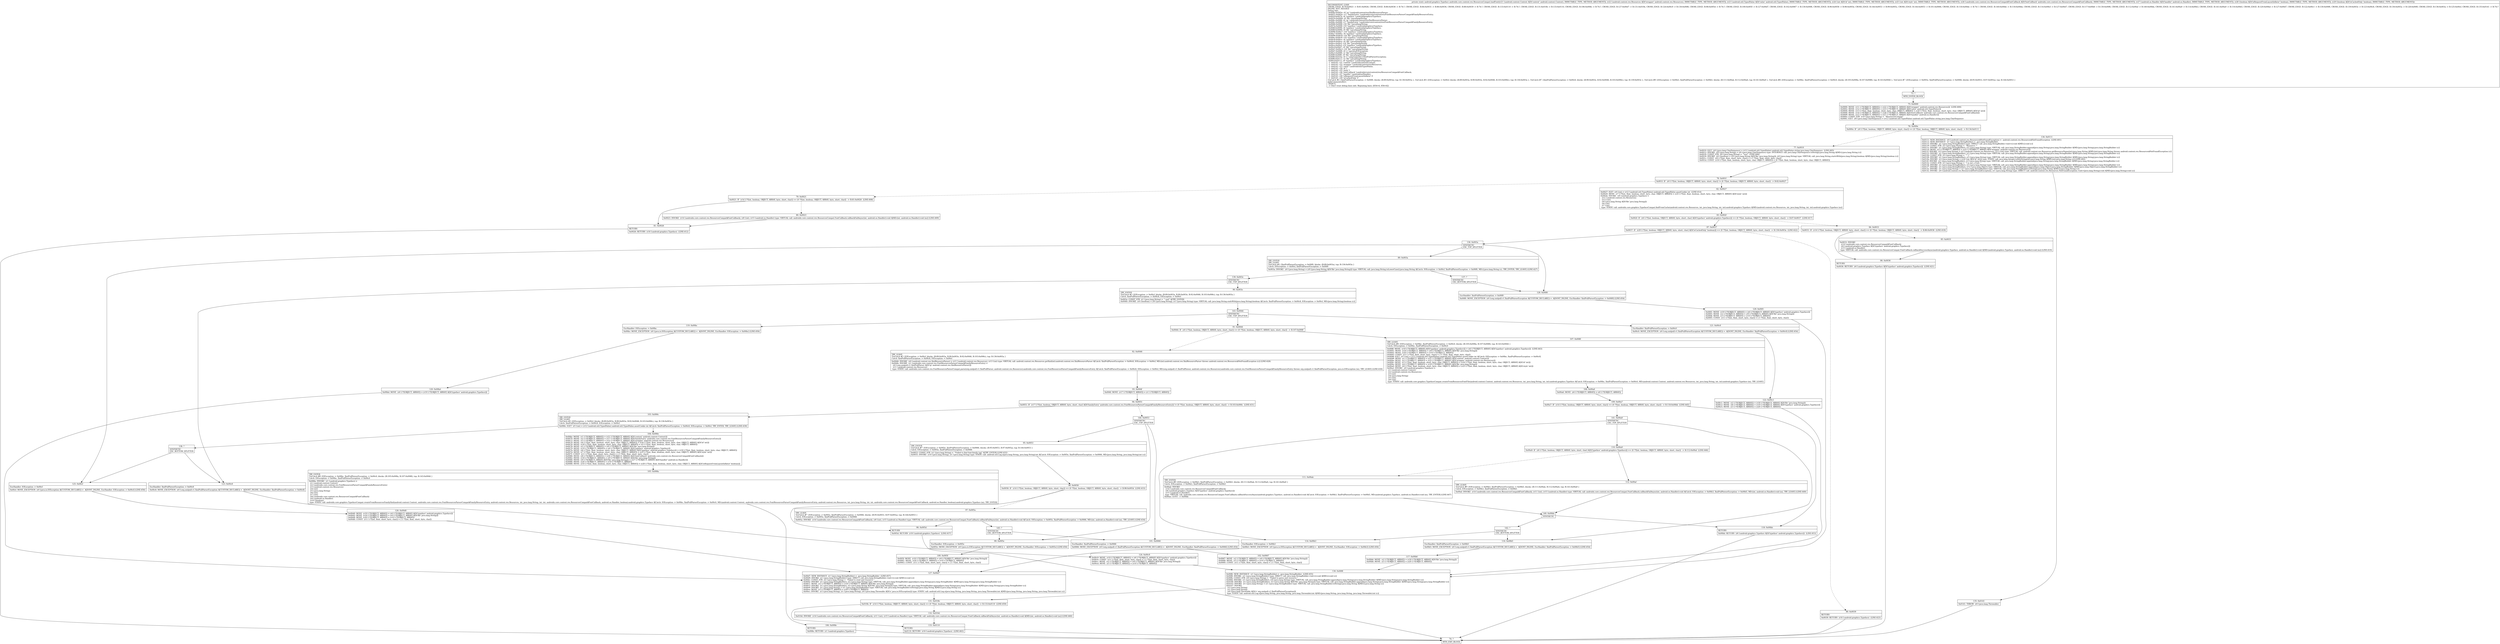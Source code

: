 digraph "CFG forandroidx.core.content.res.ResourcesCompat.loadFont(Landroid\/content\/Context;Landroid\/content\/res\/Resources;Landroid\/util\/TypedValue;IILandroidx\/core\/content\/res\/ResourcesCompat$FontCallback;Landroid\/os\/Handler;ZZ)Landroid\/graphics\/Typeface;" {
Node_73 [shape=record,label="{73\:\ ?|MTH_ENTER_BLOCK\l}"];
Node_75 [shape=record,label="{75\:\ 0x0000|0x0000: MOVE  (r11 I:??[OBJECT, ARRAY]) = (r22 I:??[OBJECT, ARRAY] A[D('wrapper' android.content.res.Resources)])  (LINE:600)\l0x0002: MOVE  (r12 I:??[OBJECT, ARRAY]) = (r23 I:??[OBJECT, ARRAY] A[D('value' android.util.TypedValue)]) \l0x0004: MOVE  (r13 I:??[int, float, boolean, short, byte, char, OBJECT, ARRAY]) = (r24 I:??[int, float, boolean, short, byte, char, OBJECT, ARRAY] A[D('id' int)]) \l0x0006: MOVE  (r14 I:??[OBJECT, ARRAY]) = (r26 I:??[OBJECT, ARRAY] A[D('fontCallback' androidx.core.content.res.ResourcesCompat$FontCallback)]) \l0x0008: MOVE  (r15 I:??[OBJECT, ARRAY]) = (r27 I:??[OBJECT, ARRAY] A[D('handler' android.os.Handler)]) \l0x000a: CONST_STR  (r10 I:java.lang.String) =  \"ResourcesCompat\" \l0x000c: IGET  (r0 I:java.lang.CharSequence) = (r12 I:android.util.TypedValue) android.util.TypedValue.string java.lang.CharSequence \l}"];
Node_76 [shape=record,label="{76\:\ 0x000e|0x000e: IF  (r0 I:??[int, boolean, OBJECT, ARRAY, byte, short, char]) == (0 ??[int, boolean, OBJECT, ARRAY, byte, short, char])  \-\> B:134:0x0111 \l}"];
Node_77 [shape=record,label="{77\:\ 0x0010|0x0010: IGET  (r0 I:java.lang.CharSequence) = (r12 I:android.util.TypedValue) android.util.TypedValue.string java.lang.CharSequence  (LINE:605)\l0x0012: INVOKE  (r9 I:java.lang.String) = (r0 I:java.lang.CharSequence) type: INTERFACE call: java.lang.CharSequence.toString():java.lang.String A[MD:():java.lang.String (c)]\l0x0016: CONST_STR  (r0 I:java.lang.String) =  \"res\/\"  (LINE:606)\l0x0018: INVOKE  (r0 I:boolean) = (r9 I:java.lang.String A[D('file' java.lang.String)]), (r0 I:java.lang.String) type: VIRTUAL call: java.lang.String.startsWith(java.lang.String):boolean A[MD:(java.lang.String):boolean (c)]\l0x001c: CONST  (r8 I:??[int, float, short, byte, char]) = (\-3 ??[int, float, short, byte, char]) \l0x001d: CONST  (r16 I:??[int, float, boolean, short, byte, char, OBJECT, ARRAY]) = (0 ??[int, float, boolean, short, byte, char, OBJECT, ARRAY]) \l}"];
Node_78 [shape=record,label="{78\:\ 0x001f|0x001f: IF  (r0 I:??[int, boolean, OBJECT, ARRAY, byte, short, char]) != (0 ??[int, boolean, OBJECT, ARRAY, byte, short, char])  \-\> B:82:0x0027 \l}"];
Node_79 [shape=record,label="{79\:\ 0x0021|0x0021: IF  (r14 I:??[int, boolean, OBJECT, ARRAY, byte, short, char]) == (0 ??[int, boolean, OBJECT, ARRAY, byte, short, char])  \-\> B:81:0x0026  (LINE:608)\l}"];
Node_80 [shape=record,label="{80\:\ 0x0023|0x0023: INVOKE  (r14 I:androidx.core.content.res.ResourcesCompat$FontCallback), (r8 I:int), (r15 I:android.os.Handler) type: VIRTUAL call: androidx.core.content.res.ResourcesCompat.FontCallback.callbackFailAsync(int, android.os.Handler):void A[MD:(int, android.os.Handler):void (m)] (LINE:609)\l}"];
Node_81 [shape=record,label="{81\:\ 0x0026|RETURN\l|0x0026: RETURN  (r16 I:android.graphics.Typeface)  (LINE:612)\l}"];
Node_74 [shape=record,label="{74\:\ ?|MTH_EXIT_BLOCK\l}"];
Node_82 [shape=record,label="{82\:\ 0x0027|0x0027: IGET  (r0 I:int) = (r12 I:android.util.TypedValue) android.util.TypedValue.assetCookie int  (LINE:614)\l0x0029: MOVE  (r7 I:??[int, float, boolean, short, byte, char, OBJECT, ARRAY]) = (r25 I:??[int, float, boolean, short, byte, char, OBJECT, ARRAY] A[D('style' int)]) \l0x002b: INVOKE  (r6 I:android.graphics.Typeface) = \l  (r11 I:android.content.res.Resources)\l  (r13 I:int)\l  (r9 I:java.lang.String A[D('file' java.lang.String)])\l  (r0 I:int)\l  (r7 I:int)\l type: STATIC call: androidx.core.graphics.TypefaceCompat.findFromCache(android.content.res.Resources, int, java.lang.String, int, int):android.graphics.Typeface A[MD:(android.content.res.Resources, int, java.lang.String, int, int):android.graphics.Typeface (m)]\l}"];
Node_83 [shape=record,label="{83\:\ 0x002f|0x002f: IF  (r6 I:??[int, boolean, OBJECT, ARRAY, byte, short, char] A[D('typeface' android.graphics.Typeface)]) == (0 ??[int, boolean, OBJECT, ARRAY, byte, short, char])  \-\> B:87:0x0037  (LINE:617)\l}"];
Node_84 [shape=record,label="{84\:\ 0x0031|0x0031: IF  (r14 I:??[int, boolean, OBJECT, ARRAY, byte, short, char]) == (0 ??[int, boolean, OBJECT, ARRAY, byte, short, char])  \-\> B:86:0x0036  (LINE:618)\l}"];
Node_85 [shape=record,label="{85\:\ 0x0033|0x0033: INVOKE  \l  (r14 I:androidx.core.content.res.ResourcesCompat$FontCallback)\l  (r6 I:android.graphics.Typeface A[D('typeface' android.graphics.Typeface)])\l  (r15 I:android.os.Handler)\l type: VIRTUAL call: androidx.core.content.res.ResourcesCompat.FontCallback.callbackSuccessAsync(android.graphics.Typeface, android.os.Handler):void A[MD:(android.graphics.Typeface, android.os.Handler):void (m)] (LINE:619)\l}"];
Node_86 [shape=record,label="{86\:\ 0x0036|RETURN\l|0x0036: RETURN  (r6 I:android.graphics.Typeface A[D('typeface' android.graphics.Typeface)])  (LINE:621)\l}"];
Node_87 [shape=record,label="{87\:\ 0x0037|0x0037: IF  (r29 I:??[int, boolean, OBJECT, ARRAY, byte, short, char] A[D('isCachedOnly' boolean)]) == (0 ??[int, boolean, OBJECT, ARRAY, byte, short, char])  \-\> B:136:0x003a  (LINE:622)\l}"];
Node_88 [shape=record,label="{88\:\ 0x0039|RETURN\l|0x0039: RETURN  (r16 I:android.graphics.Typeface)  (LINE:623)\l}"];
Node_136 [shape=record,label="{136\:\ 0x003a|SYNTHETIC\lEXC_TOP_SPLITTER\l}"];
Node_89 [shape=record,label="{89\:\ 0x003a|TRY_ENTER\lTRY_LEAVE\lTryCatch #2 \{XmlPullParserException \-\> 0x00f0, blocks: (B:89:0x003a), top: B:136:0x003a \}\lCatch: IOException \-\> 0x00cf, XmlPullParserException \-\> 0x00f0\l|0x003a: INVOKE  (r0 I:java.lang.String) = (r9 I:java.lang.String A[D('file' java.lang.String)]) type: VIRTUAL call: java.lang.String.toLowerCase():java.lang.String A[Catch: IOException \-\> 0x00cf, XmlPullParserException \-\> 0x00f0, MD:():java.lang.String (c), TRY_ENTER, TRY_LEAVE] (LINE:627)\l}"];
Node_137 [shape=record,label="{137\:\ ?|SYNTHETIC\lEXC_BOTTOM_SPLITTER\l}"];
Node_139 [shape=record,label="{139\:\ 0x003e|SYNTHETIC\lEXC_TOP_SPLITTER\l}"];
Node_90 [shape=record,label="{90\:\ 0x003e|TRY_ENTER\lTryCatch #3 \{IOException \-\> 0x00cf, blocks: (B:89:0x003a, B:90:0x003e, B:92:0x0046, B:103:0x006c), top: B:136:0x003a \}\lCatch: XmlPullParserException \-\> 0x00c8, IOException \-\> 0x00cf\l|0x003e: CONST_STR  (r1 I:java.lang.String) =  \".xml\" A[TRY_ENTER]\l0x0040: INVOKE  (r0 I:boolean) = (r0 I:java.lang.String), (r1 I:java.lang.String) type: VIRTUAL call: java.lang.String.endsWith(java.lang.String):boolean A[Catch: XmlPullParserException \-\> 0x00c8, IOException \-\> 0x00cf, MD:(java.lang.String):boolean (c)]\l}"];
Node_143 [shape=record,label="{143\:\ 0x0044|SYNTHETIC\lEXC_TOP_SPLITTER\l}"];
Node_91 [shape=record,label="{91\:\ 0x0044|0x0044: IF  (r0 I:??[int, boolean, OBJECT, ARRAY, byte, short, char]) == (0 ??[int, boolean, OBJECT, ARRAY, byte, short, char])  \-\> B:107:0x008f \l}"];
Node_92 [shape=record,label="{92\:\ 0x0046|TRY_LEAVE\lTryCatch #3 \{IOException \-\> 0x00cf, blocks: (B:89:0x003a, B:90:0x003e, B:92:0x0046, B:103:0x006c), top: B:136:0x003a \}\lCatch: XmlPullParserException \-\> 0x00c8, IOException \-\> 0x00cf\l|0x0046: INVOKE  (r0 I:android.content.res.XmlResourceParser) = (r11 I:android.content.res.Resources), (r13 I:int) type: VIRTUAL call: android.content.res.Resources.getXml(int):android.content.res.XmlResourceParser A[Catch: XmlPullParserException \-\> 0x00c8, IOException \-\> 0x00cf, MD:(int):android.content.res.XmlResourceParser throws android.content.res.Resources$NotFoundException (c)] (LINE:628)\l0x004b: INVOKE  (r1 I:androidx.core.content.res.FontResourcesParserCompat$FamilyResourceEntry) = \l  (r0 I:org.xmlpull.v1.XmlPullParser A[D('rp' android.content.res.XmlResourceParser)])\l  (r11 I:android.content.res.Resources)\l type: STATIC call: androidx.core.content.res.FontResourcesParserCompat.parse(org.xmlpull.v1.XmlPullParser, android.content.res.Resources):androidx.core.content.res.FontResourcesParserCompat$FamilyResourceEntry A[Catch: XmlPullParserException \-\> 0x00c8, IOException \-\> 0x00cf, MD:(org.xmlpull.v1.XmlPullParser, android.content.res.Resources):androidx.core.content.res.FontResourcesParserCompat$FamilyResourceEntry throws org.xmlpull.v1.XmlPullParserException, java.io.IOException (m), TRY_LEAVE] (LINE:630)\l}"];
Node_93 [shape=record,label="{93\:\ 0x004f|0x004f: MOVE  (r17 I:??[OBJECT, ARRAY]) = (r1 I:??[OBJECT, ARRAY]) \l}"];
Node_94 [shape=record,label="{94\:\ 0x0051|0x0051: IF  (r17 I:??[int, boolean, OBJECT, ARRAY, byte, short, char] A[D('familyEntry' androidx.core.content.res.FontResourcesParserCompat$FamilyResourceEntry)]) != (0 ??[int, boolean, OBJECT, ARRAY, byte, short, char])  \-\> B:103:0x006c  (LINE:631)\l}"];
Node_103 [shape=record,label="{103\:\ 0x006c|TRY_ENTER\lTRY_LEAVE\lTryCatch #3 \{IOException \-\> 0x00cf, blocks: (B:89:0x003a, B:90:0x003e, B:92:0x0046, B:103:0x006c), top: B:136:0x003a \}\lCatch: XmlPullParserException \-\> 0x00c8, IOException \-\> 0x00cf\l|0x006c: IGET  (r5 I:int) = (r12 I:android.util.TypedValue) android.util.TypedValue.assetCookie int A[Catch: XmlPullParserException \-\> 0x00c8, IOException \-\> 0x00cf, TRY_ENTER, TRY_LEAVE] (LINE:639)\l}"];
Node_104 [shape=record,label="{104\:\ 0x006e|0x006e: MOVE  (r1 I:??[OBJECT, ARRAY]) = (r21 I:??[OBJECT, ARRAY] A[D('context' android.content.Context)]) \l0x0070: MOVE  (r2 I:??[OBJECT, ARRAY]) = (r17 I:??[OBJECT, ARRAY] A[D('familyEntry' androidx.core.content.res.FontResourcesParserCompat$FamilyResourceEntry)]) \l0x0072: MOVE  (r3 I:??[OBJECT, ARRAY]) = (r22 I:??[OBJECT, ARRAY] A[D('wrapper' android.content.res.Resources)]) \l0x0074: MOVE  (r4 I:??[int, float, boolean, short, byte, char, OBJECT, ARRAY]) = (r24 I:??[int, float, boolean, short, byte, char, OBJECT, ARRAY] A[D('id' int)]) \l0x0076: MOVE  (r18 I:??[int, float, boolean, short, byte, char, OBJECT, ARRAY]) = (r5 I:??[int, float, boolean, short, byte, char, OBJECT, ARRAY]) \l0x0078: MOVE  (r5 I:??[OBJECT, ARRAY]) = (r9 I:??[OBJECT, ARRAY] A[D('file' java.lang.String)]) \l0x0079: MOVE  (r19 I:??[OBJECT, ARRAY]) = (r6 I:??[OBJECT, ARRAY] A[D('typeface' android.graphics.Typeface)]) \l0x007b: MOVE  (r6 I:??[int, float, boolean, short, byte, char, OBJECT, ARRAY] A[D('typeface' android.graphics.Typeface)]) = (r18 I:??[int, float, boolean, short, byte, char, OBJECT, ARRAY]) \l0x007d: MOVE  (r7 I:??[int, float, boolean, short, byte, char, OBJECT, ARRAY]) = (r25 I:??[int, float, boolean, short, byte, char, OBJECT, ARRAY] A[D('style' int)]) \l0x007f: CONST  (r11 I:??[int, float, short, byte, char]) = (\-3 ??[int, float, short, byte, char]) \l0x0080: MOVE  (r8 I:??[OBJECT, ARRAY]) = (r26 I:??[OBJECT, ARRAY] A[D('fontCallback' androidx.core.content.res.ResourcesCompat$FontCallback)]) \l0x0082: MOVE  (r18 I:??[OBJECT, ARRAY]) = (r9 I:??[OBJECT, ARRAY] A[D('file' java.lang.String)]) \l0x0084: MOVE  (r9 I:??[OBJECT, ARRAY] A[D('file' java.lang.String)]) = (r27 I:??[OBJECT, ARRAY] A[D('handler' android.os.Handler)]) \l0x0086: MOVE  (r20 I:??[OBJECT, ARRAY]) = (r10 I:??[OBJECT, ARRAY]) \l0x0088: MOVE  (r10 I:??[int, float, boolean, short, byte, char, OBJECT, ARRAY]) = (r28 I:??[int, float, boolean, short, byte, char, OBJECT, ARRAY] A[D('isRequestFromLayoutInflator' boolean)]) \l}"];
Node_105 [shape=record,label="{105\:\ 0x008a|TRY_ENTER\lTryCatch #8 \{IOException \-\> 0x00bc, XmlPullParserException \-\> 0x00c0, blocks: (B:105:0x008a, B:107:0x008f), top: B:143:0x0044 \}\lCatch: IOException \-\> 0x00bc, XmlPullParserException \-\> 0x00c0\l|0x008a: INVOKE  (r1 I:android.graphics.Typeface) = \l  (r1 I:android.content.Context)\l  (r2 I:androidx.core.content.res.FontResourcesParserCompat$FamilyResourceEntry)\l  (r3 I:android.content.res.Resources)\l  (r4 I:int)\l  (r5 I:java.lang.String)\l  (r6 I:int)\l  (r7 I:int)\l  (r8 I:androidx.core.content.res.ResourcesCompat$FontCallback)\l  (r9 I:android.os.Handler)\l  (r10 I:boolean)\l type: STATIC call: androidx.core.graphics.TypefaceCompat.createFromResourcesFamilyXml(android.content.Context, androidx.core.content.res.FontResourcesParserCompat$FamilyResourceEntry, android.content.res.Resources, int, java.lang.String, int, int, androidx.core.content.res.ResourcesCompat$FontCallback, android.os.Handler, boolean):android.graphics.Typeface A[Catch: IOException \-\> 0x00bc, XmlPullParserException \-\> 0x00c0, MD:(android.content.Context, androidx.core.content.res.FontResourcesParserCompat$FamilyResourceEntry, android.content.res.Resources, int, java.lang.String, int, int, androidx.core.content.res.ResourcesCompat$FontCallback, android.os.Handler, boolean):android.graphics.Typeface (m), TRY_ENTER]\l}"];
Node_106 [shape=record,label="{106\:\ 0x008e|RETURN\l|0x008e: RETURN  (r1 I:android.graphics.Typeface) \l}"];
Node_138 [shape=record,label="{138\:\ ?|SYNTHETIC\lEXC_BOTTOM_SPLITTER\l}"];
Node_144 [shape=record,label="{144\:\ 0x0053|SYNTHETIC\lEXC_TOP_SPLITTER\l}"];
Node_95 [shape=record,label="{95\:\ 0x0053|TRY_ENTER\lTryCatch #7 \{IOException \-\> 0x005e, XmlPullParserException \-\> 0x0066, blocks: (B:95:0x0053, B:97:0x005a), top: B:144:0x0053 \}\lCatch: IOException \-\> 0x005e, XmlPullParserException \-\> 0x0066\l|0x0053: CONST_STR  (r1 I:java.lang.String) =  \"Failed to find font\-family tag\" A[TRY_ENTER] (LINE:632)\l0x0055: INVOKE  (r10 I:java.lang.String), (r1 I:java.lang.String) type: STATIC call: android.util.Log.e(java.lang.String, java.lang.String):int A[Catch: IOException \-\> 0x005e, XmlPullParserException \-\> 0x0066, MD:(java.lang.String, java.lang.String):int (c)]\l}"];
Node_96 [shape=record,label="{96\:\ 0x0058|0x0058: IF  (r14 I:??[int, boolean, OBJECT, ARRAY, byte, short, char]) == (0 ??[int, boolean, OBJECT, ARRAY, byte, short, char])  \-\> B:98:0x005d  (LINE:633)\l}"];
Node_97 [shape=record,label="{97\:\ 0x005a|TRY_LEAVE\lTryCatch #7 \{IOException \-\> 0x005e, XmlPullParserException \-\> 0x0066, blocks: (B:95:0x0053, B:97:0x005a), top: B:144:0x0053 \}\lCatch: IOException \-\> 0x005e, XmlPullParserException \-\> 0x0066\l|0x005a: INVOKE  (r14 I:androidx.core.content.res.ResourcesCompat$FontCallback), (r8 I:int), (r15 I:android.os.Handler) type: VIRTUAL call: androidx.core.content.res.ResourcesCompat.FontCallback.callbackFailAsync(int, android.os.Handler):void A[Catch: IOException \-\> 0x005e, XmlPullParserException \-\> 0x0066, MD:(int, android.os.Handler):void (m), TRY_LEAVE] (LINE:634)\l}"];
Node_145 [shape=record,label="{145\:\ ?|SYNTHETIC\lEXC_BOTTOM_SPLITTER\l}"];
Node_98 [shape=record,label="{98\:\ 0x005d|RETURN\l|0x005d: RETURN  (r16 I:android.graphics.Typeface)  (LINE:637)\l}"];
Node_99 [shape=record,label="{99\:\ 0x005e|ExcHandler: IOException \-\> 0x005e\l|0x005e: MOVE_EXCEPTION  (r0 I:java.io.IOException A[CUSTOM_DECLARE]) =  A[DONT_INLINE, ExcHandler: IOException \-\> 0x005e] (LINE:656)\l}"];
Node_100 [shape=record,label="{100\:\ 0x005f|0x005f: MOVE  (r18 I:??[OBJECT, ARRAY]) = (r9 I:??[OBJECT, ARRAY] A[D('file' java.lang.String)]) \l0x0061: MOVE  (r20 I:??[OBJECT, ARRAY]) = (r10 I:??[OBJECT, ARRAY]) \l0x0063: CONST  (r11 I:??[int, float, short, byte, char]) = (\-3 ??[int, float, short, byte, char]) \l}"];
Node_127 [shape=record,label="{127\:\ 0x00d7|0x00d7: NEW_INSTANCE  (r1 I:java.lang.StringBuilder) =  java.lang.StringBuilder  (LINE:657)\l0x00d9: INVOKE  (r1 I:java.lang.StringBuilder) type: DIRECT call: java.lang.StringBuilder.\<init\>():void A[MD:():void (c)]\l0x00dc: CONST_STR  (r2 I:java.lang.String) =  \"Failed to read xml resource \" \l0x00de: INVOKE  (r1 I:java.lang.StringBuilder), (r2 I:java.lang.String) type: VIRTUAL call: java.lang.StringBuilder.append(java.lang.String):java.lang.StringBuilder A[MD:(java.lang.String):java.lang.StringBuilder (c)]\l0x00e1: MOVE  (r2 I:??[OBJECT, ARRAY]) = (r18 I:??[OBJECT, ARRAY] A[D('file' java.lang.String)]) \l0x00e3: INVOKE  (r1 I:java.lang.StringBuilder), (r2 I:java.lang.String A[D('file' java.lang.String)]) type: VIRTUAL call: java.lang.StringBuilder.append(java.lang.String):java.lang.StringBuilder A[MD:(java.lang.String):java.lang.StringBuilder (c)]\l0x00e6: INVOKE  (r1 I:java.lang.String) = (r1 I:java.lang.StringBuilder) type: VIRTUAL call: java.lang.StringBuilder.toString():java.lang.String A[MD:():java.lang.String (c)]\l0x00ea: MOVE  (r3 I:??[OBJECT, ARRAY]) = (r20 I:??[OBJECT, ARRAY]) \l0x00ec: INVOKE  (r3 I:java.lang.String), (r1 I:java.lang.String), (r0 I:java.lang.Throwable A[D('e' java.io.IOException)]) type: STATIC call: android.util.Log.e(java.lang.String, java.lang.String, java.lang.Throwable):int A[MD:(java.lang.String, java.lang.String, java.lang.Throwable):int (c)]\l}"];
Node_131 [shape=record,label="{131\:\ 0x010b|0x010b: IF  (r14 I:??[int, boolean, OBJECT, ARRAY, byte, short, char]) == (0 ??[int, boolean, OBJECT, ARRAY, byte, short, char])  \-\> B:133:0x0110  (LINE:659)\l}"];
Node_132 [shape=record,label="{132\:\ 0x010d|0x010d: INVOKE  (r14 I:androidx.core.content.res.ResourcesCompat$FontCallback), (r11 I:int), (r15 I:android.os.Handler) type: VIRTUAL call: androidx.core.content.res.ResourcesCompat.FontCallback.callbackFailAsync(int, android.os.Handler):void A[MD:(int, android.os.Handler):void (m)] (LINE:660)\l}"];
Node_133 [shape=record,label="{133\:\ 0x0110|RETURN\l|0x0110: RETURN  (r16 I:android.graphics.Typeface)  (LINE:663)\l}"];
Node_101 [shape=record,label="{101\:\ 0x0066|ExcHandler: XmlPullParserException \-\> 0x0066\l|0x0066: MOVE_EXCEPTION  (r0 I:org.xmlpull.v1.XmlPullParserException A[CUSTOM_DECLARE]) =  A[DONT_INLINE, ExcHandler: XmlPullParserException \-\> 0x0066] (LINE:654)\l}"];
Node_102 [shape=record,label="{102\:\ 0x0067|0x0067: MOVE  (r2 I:??[OBJECT, ARRAY]) = (r9 I:??[OBJECT, ARRAY] A[D('file' java.lang.String)]) \l0x0068: MOVE  (r3 I:??[OBJECT, ARRAY]) = (r10 I:??[OBJECT, ARRAY]) \l0x0069: CONST  (r11 I:??[int, float, short, byte, char]) = (\-3 ??[int, float, short, byte, char]) \l}"];
Node_130 [shape=record,label="{130\:\ 0x00f6|0x00f6: NEW_INSTANCE  (r1 I:java.lang.StringBuilder) =  java.lang.StringBuilder  (LINE:655)\l0x00f8: INVOKE  (r1 I:java.lang.StringBuilder) type: DIRECT call: java.lang.StringBuilder.\<init\>():void A[MD:():void (c)]\l0x00fb: CONST_STR  (r4 I:java.lang.String) =  \"Failed to parse xml resource \" \l0x00fd: INVOKE  (r1 I:java.lang.StringBuilder), (r4 I:java.lang.String) type: VIRTUAL call: java.lang.StringBuilder.append(java.lang.String):java.lang.StringBuilder A[MD:(java.lang.String):java.lang.StringBuilder (c)]\l0x0100: INVOKE  (r1 I:java.lang.StringBuilder), (r2 I:java.lang.String A[D('file' java.lang.String)]) type: VIRTUAL call: java.lang.StringBuilder.append(java.lang.String):java.lang.StringBuilder A[MD:(java.lang.String):java.lang.StringBuilder (c)]\l0x0103: INVOKE  (r1 I:java.lang.String) = (r1 I:java.lang.StringBuilder) type: VIRTUAL call: java.lang.StringBuilder.toString():java.lang.String A[MD:():java.lang.String (c)]\l0x0107: INVOKE  \l  (r3 I:java.lang.String)\l  (r1 I:java.lang.String)\l  (r0 I:java.lang.Throwable A[D('e' org.xmlpull.v1.XmlPullParserException)])\l type: STATIC call: android.util.Log.e(java.lang.String, java.lang.String, java.lang.Throwable):int A[MD:(java.lang.String, java.lang.String, java.lang.Throwable):int (c)]\l}"];
Node_107 [shape=record,label="{107\:\ 0x008f|TRY_LEAVE\lTryCatch #8 \{IOException \-\> 0x00bc, XmlPullParserException \-\> 0x00c0, blocks: (B:105:0x008a, B:107:0x008f), top: B:143:0x0044 \}\lCatch: IOException \-\> 0x00bc, XmlPullParserException \-\> 0x00c0\l|0x008f: MOVE  (r19 I:??[OBJECT, ARRAY] A[D('typeface' android.graphics.Typeface)]) = (r6 I:??[OBJECT, ARRAY] A[D('typeface' android.graphics.Typeface)])  (LINE:643)\l0x0091: MOVE  (r18 I:??[OBJECT, ARRAY]) = (r9 I:??[OBJECT, ARRAY] A[D('file' java.lang.String)]) \l0x0093: MOVE  (r20 I:??[OBJECT, ARRAY]) = (r10 I:??[OBJECT, ARRAY]) \l0x0095: CONST  (r11 I:??[int, float, short, byte, char]) = (\-3 ??[int, float, short, byte, char]) \l0x0096: IGET  (r5 I:int) = (r12 I:android.util.TypedValue) android.util.TypedValue.assetCookie int A[Catch: IOException \-\> 0x00bc, XmlPullParserException \-\> 0x00c0]\l0x0098: MOVE  (r1 I:??[OBJECT, ARRAY]) = (r21 I:??[OBJECT, ARRAY] A[D('context' android.content.Context)]) \l0x009a: MOVE  (r2 I:??[OBJECT, ARRAY]) = (r22 I:??[OBJECT, ARRAY] A[D('wrapper' android.content.res.Resources)]) \l0x009c: MOVE  (r3 I:??[int, float, boolean, short, byte, char, OBJECT, ARRAY]) = (r24 I:??[int, float, boolean, short, byte, char, OBJECT, ARRAY] A[D('id' int)]) \l0x009e: MOVE  (r4 I:??[OBJECT, ARRAY]) = (r18 I:??[OBJECT, ARRAY] A[D('file' java.lang.String)]) \l0x00a0: MOVE  (r6 I:??[int, float, boolean, short, byte, char, OBJECT, ARRAY]) = (r25 I:??[int, float, boolean, short, byte, char, OBJECT, ARRAY] A[D('style' int)]) \l0x00a2: INVOKE  (r0 I:android.graphics.Typeface) = \l  (r1 I:android.content.Context)\l  (r2 I:android.content.res.Resources)\l  (r3 I:int)\l  (r4 I:java.lang.String)\l  (r5 I:int)\l  (r6 I:int)\l type: STATIC call: androidx.core.graphics.TypefaceCompat.createFromResourcesFontFile(android.content.Context, android.content.res.Resources, int, java.lang.String, int, int):android.graphics.Typeface A[Catch: IOException \-\> 0x00bc, XmlPullParserException \-\> 0x00c0, MD:(android.content.Context, android.content.res.Resources, int, java.lang.String, int, int):android.graphics.Typeface (m), TRY_LEAVE]\l}"];
Node_108 [shape=record,label="{108\:\ 0x00a6|0x00a6: MOVE  (r6 I:??[OBJECT, ARRAY]) = (r0 I:??[OBJECT, ARRAY]) \l}"];
Node_109 [shape=record,label="{109\:\ 0x00a7|0x00a7: IF  (r14 I:??[int, boolean, OBJECT, ARRAY, byte, short, char]) == (0 ??[int, boolean, OBJECT, ARRAY, byte, short, char])  \-\> B:118:0x00bb  (LINE:645)\l}"];
Node_118 [shape=record,label="{118\:\ 0x00bb|RETURN\l|0x00bb: RETURN  (r6 I:android.graphics.Typeface A[D('typeface' android.graphics.Typeface)])  (LINE:653)\l}"];
Node_141 [shape=record,label="{141\:\ 0x00a9|SYNTHETIC\lEXC_TOP_SPLITTER\l}"];
Node_110 [shape=record,label="{110\:\ 0x00a9|0x00a9: IF  (r6 I:??[int, boolean, OBJECT, ARRAY, byte, short, char] A[D('typeface' android.graphics.Typeface)]) == (0 ??[int, boolean, OBJECT, ARRAY, byte, short, char])  \-\> B:112:0x00af  (LINE:646)\l}"];
Node_111 [shape=record,label="{111\:\ 0x00ab|TRY_ENTER\lTryCatch #9 \{IOException \-\> 0x00b3, XmlPullParserException \-\> 0x00b5, blocks: (B:111:0x00ab, B:112:0x00af), top: B:141:0x00a9 \}\lCatch: IOException \-\> 0x00b3, XmlPullParserException \-\> 0x00b5\l|0x00ab: INVOKE  \l  (r14 I:androidx.core.content.res.ResourcesCompat$FontCallback)\l  (r6 I:android.graphics.Typeface A[D('typeface' android.graphics.Typeface)])\l  (r15 I:android.os.Handler)\l type: VIRTUAL call: androidx.core.content.res.ResourcesCompat.FontCallback.callbackSuccessAsync(android.graphics.Typeface, android.os.Handler):void A[Catch: IOException \-\> 0x00b3, XmlPullParserException \-\> 0x00b5, MD:(android.graphics.Typeface, android.os.Handler):void (m), TRY_ENTER] (LINE:647)\l0x00ae: GOTO  \-\> 0x00bb \l}"];
Node_140 [shape=record,label="{140\:\ 0x00bb|SYNTHETIC\l}"];
Node_142 [shape=record,label="{142\:\ ?|SYNTHETIC\lEXC_BOTTOM_SPLITTER\l}"];
Node_112 [shape=record,label="{112\:\ 0x00af|TRY_LEAVE\lTryCatch #9 \{IOException \-\> 0x00b3, XmlPullParserException \-\> 0x00b5, blocks: (B:111:0x00ab, B:112:0x00af), top: B:141:0x00a9 \}\lCatch: IOException \-\> 0x00b3, XmlPullParserException \-\> 0x00b5\l|0x00af: INVOKE  (r14 I:androidx.core.content.res.ResourcesCompat$FontCallback), (r11 I:int), (r15 I:android.os.Handler) type: VIRTUAL call: androidx.core.content.res.ResourcesCompat.FontCallback.callbackFailAsync(int, android.os.Handler):void A[Catch: IOException \-\> 0x00b3, XmlPullParserException \-\> 0x00b5, MD:(int, android.os.Handler):void (m), TRY_LEAVE] (LINE:649)\l}"];
Node_114 [shape=record,label="{114\:\ 0x00b3|ExcHandler: IOException \-\> 0x00b3\l|0x00b3: MOVE_EXCEPTION  (r0 I:java.io.IOException A[CUSTOM_DECLARE]) =  A[DONT_INLINE, ExcHandler: IOException \-\> 0x00b3] (LINE:656)\l}"];
Node_116 [shape=record,label="{116\:\ 0x00b5|ExcHandler: XmlPullParserException \-\> 0x00b5\l|0x00b5: MOVE_EXCEPTION  (r0 I:org.xmlpull.v1.XmlPullParserException A[CUSTOM_DECLARE]) =  A[DONT_INLINE, ExcHandler: XmlPullParserException \-\> 0x00b5] (LINE:654)\l}"];
Node_117 [shape=record,label="{117\:\ 0x00b6|0x00b6: MOVE  (r2 I:??[OBJECT, ARRAY]) = (r18 I:??[OBJECT, ARRAY] A[D('file' java.lang.String)]) \l0x00b8: MOVE  (r3 I:??[OBJECT, ARRAY]) = (r20 I:??[OBJECT, ARRAY]) \l}"];
Node_119 [shape=record,label="{119\:\ 0x00bc|ExcHandler: IOException \-\> 0x00bc\l|0x00bc: MOVE_EXCEPTION  (r0 I:java.io.IOException A[CUSTOM_DECLARE]) =  A[DONT_INLINE, ExcHandler: IOException \-\> 0x00bc] (LINE:656)\l}"];
Node_120 [shape=record,label="{120\:\ 0x00bd|0x00bd: MOVE  (r6 I:??[OBJECT, ARRAY]) = (r19 I:??[OBJECT, ARRAY] A[D('typeface' android.graphics.Typeface)]) \l}"];
Node_121 [shape=record,label="{121\:\ 0x00c0|ExcHandler: XmlPullParserException \-\> 0x00c0\l|0x00c0: MOVE_EXCEPTION  (r0 I:org.xmlpull.v1.XmlPullParserException A[CUSTOM_DECLARE]) =  A[DONT_INLINE, ExcHandler: XmlPullParserException \-\> 0x00c0] (LINE:654)\l}"];
Node_122 [shape=record,label="{122\:\ 0x00c1|0x00c1: MOVE  (r2 I:??[OBJECT, ARRAY]) = (r18 I:??[OBJECT, ARRAY] A[D('file' java.lang.String)]) \l0x00c3: MOVE  (r6 I:??[OBJECT, ARRAY]) = (r19 I:??[OBJECT, ARRAY] A[D('typeface' android.graphics.Typeface)]) \l0x00c5: MOVE  (r3 I:??[OBJECT, ARRAY]) = (r20 I:??[OBJECT, ARRAY]) \l}"];
Node_123 [shape=record,label="{123\:\ 0x00c8|ExcHandler: XmlPullParserException \-\> 0x00c8\l|0x00c8: MOVE_EXCEPTION  (r0 I:org.xmlpull.v1.XmlPullParserException A[CUSTOM_DECLARE]) =  A[DONT_INLINE, ExcHandler: XmlPullParserException \-\> 0x00c8]\l}"];
Node_124 [shape=record,label="{124\:\ 0x00c9|0x00c9: MOVE  (r19 I:??[OBJECT, ARRAY]) = (r6 I:??[OBJECT, ARRAY] A[D('typeface' android.graphics.Typeface)]) \l0x00cb: CONST  (r11 I:??[int, float, short, byte, char]) = (\-3 ??[int, float, short, byte, char]) \l0x00cc: MOVE  (r2 I:??[OBJECT, ARRAY]) = (r9 I:??[OBJECT, ARRAY] A[D('file' java.lang.String)]) \l0x00cd: MOVE  (r3 I:??[OBJECT, ARRAY]) = (r10 I:??[OBJECT, ARRAY]) \l}"];
Node_128 [shape=record,label="{128\:\ 0x00f0|ExcHandler: XmlPullParserException \-\> 0x00f0\l|0x00f0: MOVE_EXCEPTION  (r0 I:org.xmlpull.v1.XmlPullParserException A[CUSTOM_DECLARE]) =  A[DONT_INLINE, ExcHandler: XmlPullParserException \-\> 0x00f0] (LINE:654)\l}"];
Node_129 [shape=record,label="{129\:\ 0x00f1|0x00f1: MOVE  (r19 I:??[OBJECT, ARRAY]) = (r6 I:??[OBJECT, ARRAY] A[D('typeface' android.graphics.Typeface)]) \l0x00f3: MOVE  (r2 I:??[OBJECT, ARRAY]) = (r9 I:??[OBJECT, ARRAY] A[D('file' java.lang.String)]) \l0x00f4: MOVE  (r3 I:??[OBJECT, ARRAY]) = (r10 I:??[OBJECT, ARRAY]) \l0x00f5: CONST  (r11 I:??[int, float, short, byte, char]) = (\-3 ??[int, float, short, byte, char]) \l}"];
Node_125 [shape=record,label="{125\:\ 0x00cf|ExcHandler: IOException \-\> 0x00cf\l|0x00cf: MOVE_EXCEPTION  (r0 I:java.io.IOException A[CUSTOM_DECLARE]) =  A[DONT_INLINE, ExcHandler: IOException \-\> 0x00cf] (LINE:656)\l}"];
Node_126 [shape=record,label="{126\:\ 0x00d0|0x00d0: MOVE  (r19 I:??[OBJECT, ARRAY]) = (r6 I:??[OBJECT, ARRAY] A[D('typeface' android.graphics.Typeface)]) \l0x00d2: MOVE  (r18 I:??[OBJECT, ARRAY]) = (r9 I:??[OBJECT, ARRAY] A[D('file' java.lang.String)]) \l0x00d4: MOVE  (r20 I:??[OBJECT, ARRAY]) = (r10 I:??[OBJECT, ARRAY]) \l0x00d6: CONST  (r11 I:??[int, float, short, byte, char]) = (\-3 ??[int, float, short, byte, char]) \l}"];
Node_134 [shape=record,label="{134\:\ 0x0111|0x0111: NEW_INSTANCE  (r0 I:android.content.res.Resources$NotFoundException) =  android.content.res.Resources$NotFoundException  (LINE:601)\l0x0113: NEW_INSTANCE  (r1 I:java.lang.StringBuilder) =  java.lang.StringBuilder \l0x0115: INVOKE  (r1 I:java.lang.StringBuilder) type: DIRECT call: java.lang.StringBuilder.\<init\>():void A[MD:():void (c)]\l0x0118: CONST_STR  (r2 I:java.lang.String) =  \"Resource \"\" \l0x011a: INVOKE  (r1 I:java.lang.StringBuilder), (r2 I:java.lang.String) type: VIRTUAL call: java.lang.StringBuilder.append(java.lang.String):java.lang.StringBuilder A[MD:(java.lang.String):java.lang.StringBuilder (c)]\l0x011d: MOVE  (r2 I:??[OBJECT, ARRAY]) = (r22 I:??[OBJECT, ARRAY] A[D('wrapper' android.content.res.Resources)]) \l0x011f: INVOKE  (r3 I:java.lang.String) = (r2 I:android.content.res.Resources), (r13 I:int) type: VIRTUAL call: android.content.res.Resources.getResourceName(int):java.lang.String A[MD:(int):java.lang.String throws android.content.res.Resources$NotFoundException (c)]\l0x0123: INVOKE  (r1 I:java.lang.StringBuilder), (r3 I:java.lang.String) type: VIRTUAL call: java.lang.StringBuilder.append(java.lang.String):java.lang.StringBuilder A[MD:(java.lang.String):java.lang.StringBuilder (c)]\l0x0126: CONST_STR  (r3 I:java.lang.String) =  \"\" (\" \l0x0128: INVOKE  (r1 I:java.lang.StringBuilder), (r3 I:java.lang.String) type: VIRTUAL call: java.lang.StringBuilder.append(java.lang.String):java.lang.StringBuilder A[MD:(java.lang.String):java.lang.StringBuilder (c)]\l0x012b: INVOKE  (r3 I:java.lang.String) = (r24 I:int A[D('id' int)]) type: STATIC call: java.lang.Integer.toHexString(int):java.lang.String A[MD:(int):java.lang.String (c)] (LINE:602)\l0x012f: INVOKE  (r1 I:java.lang.StringBuilder), (r3 I:java.lang.String) type: VIRTUAL call: java.lang.StringBuilder.append(java.lang.String):java.lang.StringBuilder A[MD:(java.lang.String):java.lang.StringBuilder (c)]\l0x0132: CONST_STR  (r3 I:java.lang.String) =  \") is not a Font: \" \l0x0134: INVOKE  (r1 I:java.lang.StringBuilder), (r3 I:java.lang.String) type: VIRTUAL call: java.lang.StringBuilder.append(java.lang.String):java.lang.StringBuilder A[MD:(java.lang.String):java.lang.StringBuilder (c)]\l0x0137: INVOKE  (r1 I:java.lang.StringBuilder), (r12 I:java.lang.Object) type: VIRTUAL call: java.lang.StringBuilder.append(java.lang.Object):java.lang.StringBuilder A[MD:(java.lang.Object):java.lang.StringBuilder (c)]\l0x013a: INVOKE  (r1 I:java.lang.String) = (r1 I:java.lang.StringBuilder) type: VIRTUAL call: java.lang.StringBuilder.toString():java.lang.String A[MD:():java.lang.String (c)]\l0x013e: INVOKE  (r0 I:android.content.res.Resources$NotFoundException), (r1 I:java.lang.String) type: DIRECT call: android.content.res.Resources.NotFoundException.\<init\>(java.lang.String):void A[MD:(java.lang.String):void (c)]\l}"];
Node_135 [shape=record,label="{135\:\ 0x0141|0x0141: THROW  (r0 I:java.lang.Throwable) \l}"];
MethodNode[shape=record,label="{private static android.graphics.Typeface androidx.core.content.res.ResourcesCompat.loadFont((r21 I:android.content.Context A[D('context' android.content.Context), IMMUTABLE_TYPE, METHOD_ARGUMENT]), (r22 I:android.content.res.Resources A[D('wrapper' android.content.res.Resources), IMMUTABLE_TYPE, METHOD_ARGUMENT]), (r23 I:android.util.TypedValue A[D('value' android.util.TypedValue), IMMUTABLE_TYPE, METHOD_ARGUMENT]), (r24 I:int A[D('id' int), IMMUTABLE_TYPE, METHOD_ARGUMENT]), (r25 I:int A[D('style' int), IMMUTABLE_TYPE, METHOD_ARGUMENT]), (r26 I:androidx.core.content.res.ResourcesCompat$FontCallback A[D('fontCallback' androidx.core.content.res.ResourcesCompat$FontCallback), IMMUTABLE_TYPE, METHOD_ARGUMENT]), (r27 I:android.os.Handler A[D('handler' android.os.Handler), IMMUTABLE_TYPE, METHOD_ARGUMENT]), (r28 I:boolean A[D('isRequestFromLayoutInflator' boolean), IMMUTABLE_TYPE, METHOD_ARGUMENT]), (r29 I:boolean A[D('isCachedOnly' boolean), IMMUTABLE_TYPE, METHOD_ARGUMENT]))  | INCONSISTENT_CODE\lCROSS_EDGE: B:79:0x0021 \-\> B:81:0x0026, CROSS_EDGE: B:86:0x0036 \-\> B:74:?, CROSS_EDGE: B:84:0x0031 \-\> B:86:0x0036, CROSS_EDGE: B:88:0x0039 \-\> B:74:?, CROSS_EDGE: B:133:0x0110 \-\> B:74:?, CROSS_EDGE: B:131:0x010b \-\> B:133:0x0110, CROSS_EDGE: B:106:0x008e \-\> B:74:?, CROSS_EDGE: B:127:0x00d7 \-\> B:131:0x010b, CROSS_EDGE: B:124:0x00c9 \-\> B:130:0x00f6, CROSS_EDGE: B:98:0x005d \-\> B:74:?, CROSS_EDGE: B:100:0x005f \-\> B:127:0x00d7, CROSS_EDGE: B:102:0x0067 \-\> B:130:0x00f6, CROSS_EDGE: B:96:0x0058 \-\> B:98:0x005d, CROSS_EDGE: B:144:0x0053 \-\> B:99:0x005e, CROSS_EDGE: B:144:0x0053 \-\> B:101:0x0066, CROSS_EDGE: B:118:0x00bb \-\> B:74:?, CROSS_EDGE: B:140:0x00bb \-\> B:118:0x00bb, CROSS_EDGE: B:114:0x00b3 \-\> B:127:0x00d7, CROSS_EDGE: B:117:0x00b6 \-\> B:130:0x00f6, CROSS_EDGE: B:112:0x00af \-\> B:140:0x00bb, CROSS_EDGE: B:141:0x00a9 \-\> B:114:0x00b3, CROSS_EDGE: B:141:0x00a9 \-\> B:116:0x00b5, CROSS_EDGE: B:120:0x00bd \-\> B:127:0x00d7, CROSS_EDGE: B:122:0x00c1 \-\> B:130:0x00f6, CROSS_EDGE: B:139:0x003e \-\> B:123:0x00c8, CROSS_EDGE: B:136:0x003a \-\> B:128:0x00f0, CROSS_EDGE: B:136:0x003a \-\> B:125:0x00cf, CROSS_EDGE: B:135:0x0141 \-\> B:74:?\lINLINE_NOT_NEEDED\lDebug Info:\l  0x004a\-0x005e: r0 'rp' Landroid\/content\/res\/XmlResourceParser;\l  0x0051\-0x005e: r17 'familyEntry' Landroidx\/core\/content\/res\/FontResourcesParserCompat$FamilyResourceEntry;\l  0x002f\-0x007b: r6 'typeface' Landroid\/graphics\/Typeface;\l  0x0016\-0x0084: r9 'file' Ljava\/lang\/String;\l  0x006c\-0x008f: r0 'rp' Landroid\/content\/res\/XmlResourceParser;\l  0x006c\-0x008f: r17 'familyEntry' Landroidx\/core\/content\/res\/FontResourcesParserCompat$FamilyResourceEntry;\l  0x0084\-0x008f: r18 'file' Ljava\/lang\/String;\l  0x007b\-0x008f: r19 'typeface' Landroid\/graphics\/Typeface;\l  0x008f\-0x0096: r6 'typeface' Landroid\/graphics\/Typeface;\l  0x008f\-0x0096: r9 'file' Ljava\/lang\/String;\l  0x0096\-0x00a7: r19 'typeface' Landroid\/graphics\/Typeface;\l  0x00a7\-0x00bc: r6 'typeface' Landroid\/graphics\/Typeface;\l  0x0096\-0x00c8: r18 'file' Ljava\/lang\/String;\l  0x00bc\-0x00c8: r19 'typeface' Landroid\/graphics\/Typeface;\l  0x00c8\-0x00ce: r6 'typeface' Landroid\/graphics\/Typeface;\l  0x00c8\-0x00ce: r9 'file' Ljava\/lang\/String;\l  0x00ce\-0x00cf: r18 'file' Ljava\/lang\/String;\l  0x00ce\-0x00cf: r19 'typeface' Landroid\/graphics\/Typeface;\l  0x00cf\-0x00d7: r9 'file' Ljava\/lang\/String;\l  0x00d7\-0x00e3: r18 'file' Ljava\/lang\/String;\l  0x00d7\-0x00f0: r0 'e' Ljava\/io\/IOException;\l  0x00e3\-0x00f0: r2 'file' Ljava\/lang\/String;\l  0x00f0\-0x00f6: r9 'file' Ljava\/lang\/String;\l  0x00f6\-0x010a: r0 'e' Lorg\/xmlpull\/v1\/XmlPullParserException;\l  0x00f6\-0x0111: r2 'file' Ljava\/lang\/String;\l  0x00cf\-0x0111: r6 'typeface' Landroid\/graphics\/Typeface;\l  \-1 \-0x0141: r21 'context' Landroid\/content\/Context;\l  \-1 \-0x0141: r22 'wrapper' Landroid\/content\/res\/Resources;\l  \-1 \-0x0141: r23 'value' Landroid\/util\/TypedValue;\l  \-1 \-0x0141: r24 'id' I\l  \-1 \-0x0141: r25 'style' I\l  \-1 \-0x0141: r26 'fontCallback' Landroidx\/core\/content\/res\/ResourcesCompat$FontCallback;\l  \-1 \-0x0141: r27 'handler' Landroid\/os\/Handler;\l  \-1 \-0x0141: r28 'isRequestFromLayoutInflator' Z\l  \-1 \-0x0141: r29 'isCachedOnly' Z\lTryCatch #2 \{XmlPullParserException \-\> 0x00f0, blocks: (B:89:0x003a), top: B:136:0x003a \}, TryCatch #3 \{IOException \-\> 0x00cf, blocks: (B:89:0x003a, B:90:0x003e, B:92:0x0046, B:103:0x006c), top: B:136:0x003a \}, TryCatch #7 \{XmlPullParserException \-\> 0x00c8, blocks: (B:90:0x003e, B:92:0x0046, B:103:0x006c), top: B:139:0x003e \}, TryCatch #9 \{IOException \-\> 0x00b3, XmlPullParserException \-\> 0x00b5, blocks: (B:111:0x00ab, B:112:0x00af), top: B:141:0x00a9 \}, TryCatch #8 \{IOException \-\> 0x00bc, XmlPullParserException \-\> 0x00c0, blocks: (B:105:0x008a, B:107:0x008f), top: B:143:0x0044 \}, TryCatch #7 \{IOException \-\> 0x005e, XmlPullParserException \-\> 0x0066, blocks: (B:95:0x0053, B:97:0x005a), top: B:144:0x0053 \}\lJadxCommentsAttr\{\l DEBUG: \l \-\> Don't trust debug lines info. Repeating lines: [654=4, 656=4]\}\l}"];
MethodNode -> Node_73;Node_73 -> Node_75;
Node_75 -> Node_76;
Node_76 -> Node_77[style=dashed];
Node_76 -> Node_134;
Node_77 -> Node_78;
Node_78 -> Node_79[style=dashed];
Node_78 -> Node_82;
Node_79 -> Node_80[style=dashed];
Node_79 -> Node_81;
Node_80 -> Node_81;
Node_81 -> Node_74;
Node_82 -> Node_83;
Node_83 -> Node_84[style=dashed];
Node_83 -> Node_87;
Node_84 -> Node_85[style=dashed];
Node_84 -> Node_86;
Node_85 -> Node_86;
Node_86 -> Node_74;
Node_87 -> Node_88[style=dashed];
Node_87 -> Node_136;
Node_88 -> Node_74;
Node_136 -> Node_89;
Node_136 -> Node_128;
Node_136 -> Node_125;
Node_89 -> Node_137;
Node_89 -> Node_139;
Node_137 -> Node_128;
Node_139 -> Node_90;
Node_139 -> Node_123;
Node_90 -> Node_143;
Node_143 -> Node_91;
Node_143 -> Node_119;
Node_143 -> Node_121;
Node_91 -> Node_92[style=dashed];
Node_91 -> Node_107;
Node_92 -> Node_93;
Node_93 -> Node_94;
Node_94 -> Node_103;
Node_94 -> Node_144[style=dashed];
Node_103 -> Node_104;
Node_103 -> Node_138;
Node_104 -> Node_105;
Node_105 -> Node_106;
Node_106 -> Node_74;
Node_138 -> Node_125;
Node_138 -> Node_123;
Node_144 -> Node_95;
Node_144 -> Node_99;
Node_144 -> Node_101;
Node_95 -> Node_96;
Node_96 -> Node_97[style=dashed];
Node_96 -> Node_98;
Node_97 -> Node_98;
Node_97 -> Node_145;
Node_145 -> Node_99;
Node_145 -> Node_101;
Node_98 -> Node_74;
Node_99 -> Node_100;
Node_100 -> Node_127;
Node_127 -> Node_131;
Node_131 -> Node_132[style=dashed];
Node_131 -> Node_133;
Node_132 -> Node_133;
Node_133 -> Node_74;
Node_101 -> Node_102;
Node_102 -> Node_130;
Node_130 -> Node_131;
Node_107 -> Node_108;
Node_108 -> Node_109;
Node_109 -> Node_118;
Node_109 -> Node_141[style=dashed];
Node_118 -> Node_74;
Node_141 -> Node_110;
Node_141 -> Node_114;
Node_141 -> Node_116;
Node_110 -> Node_111[style=dashed];
Node_110 -> Node_112;
Node_111 -> Node_140;
Node_140 -> Node_118;
Node_140 -> Node_142;
Node_142 -> Node_114;
Node_142 -> Node_116;
Node_112 -> Node_140;
Node_114 -> Node_127;
Node_116 -> Node_117;
Node_117 -> Node_130;
Node_119 -> Node_120;
Node_120 -> Node_127;
Node_121 -> Node_122;
Node_122 -> Node_130;
Node_123 -> Node_124;
Node_124 -> Node_130;
Node_128 -> Node_129;
Node_129 -> Node_130;
Node_125 -> Node_126;
Node_126 -> Node_127;
Node_134 -> Node_135;
Node_135 -> Node_74;
}

